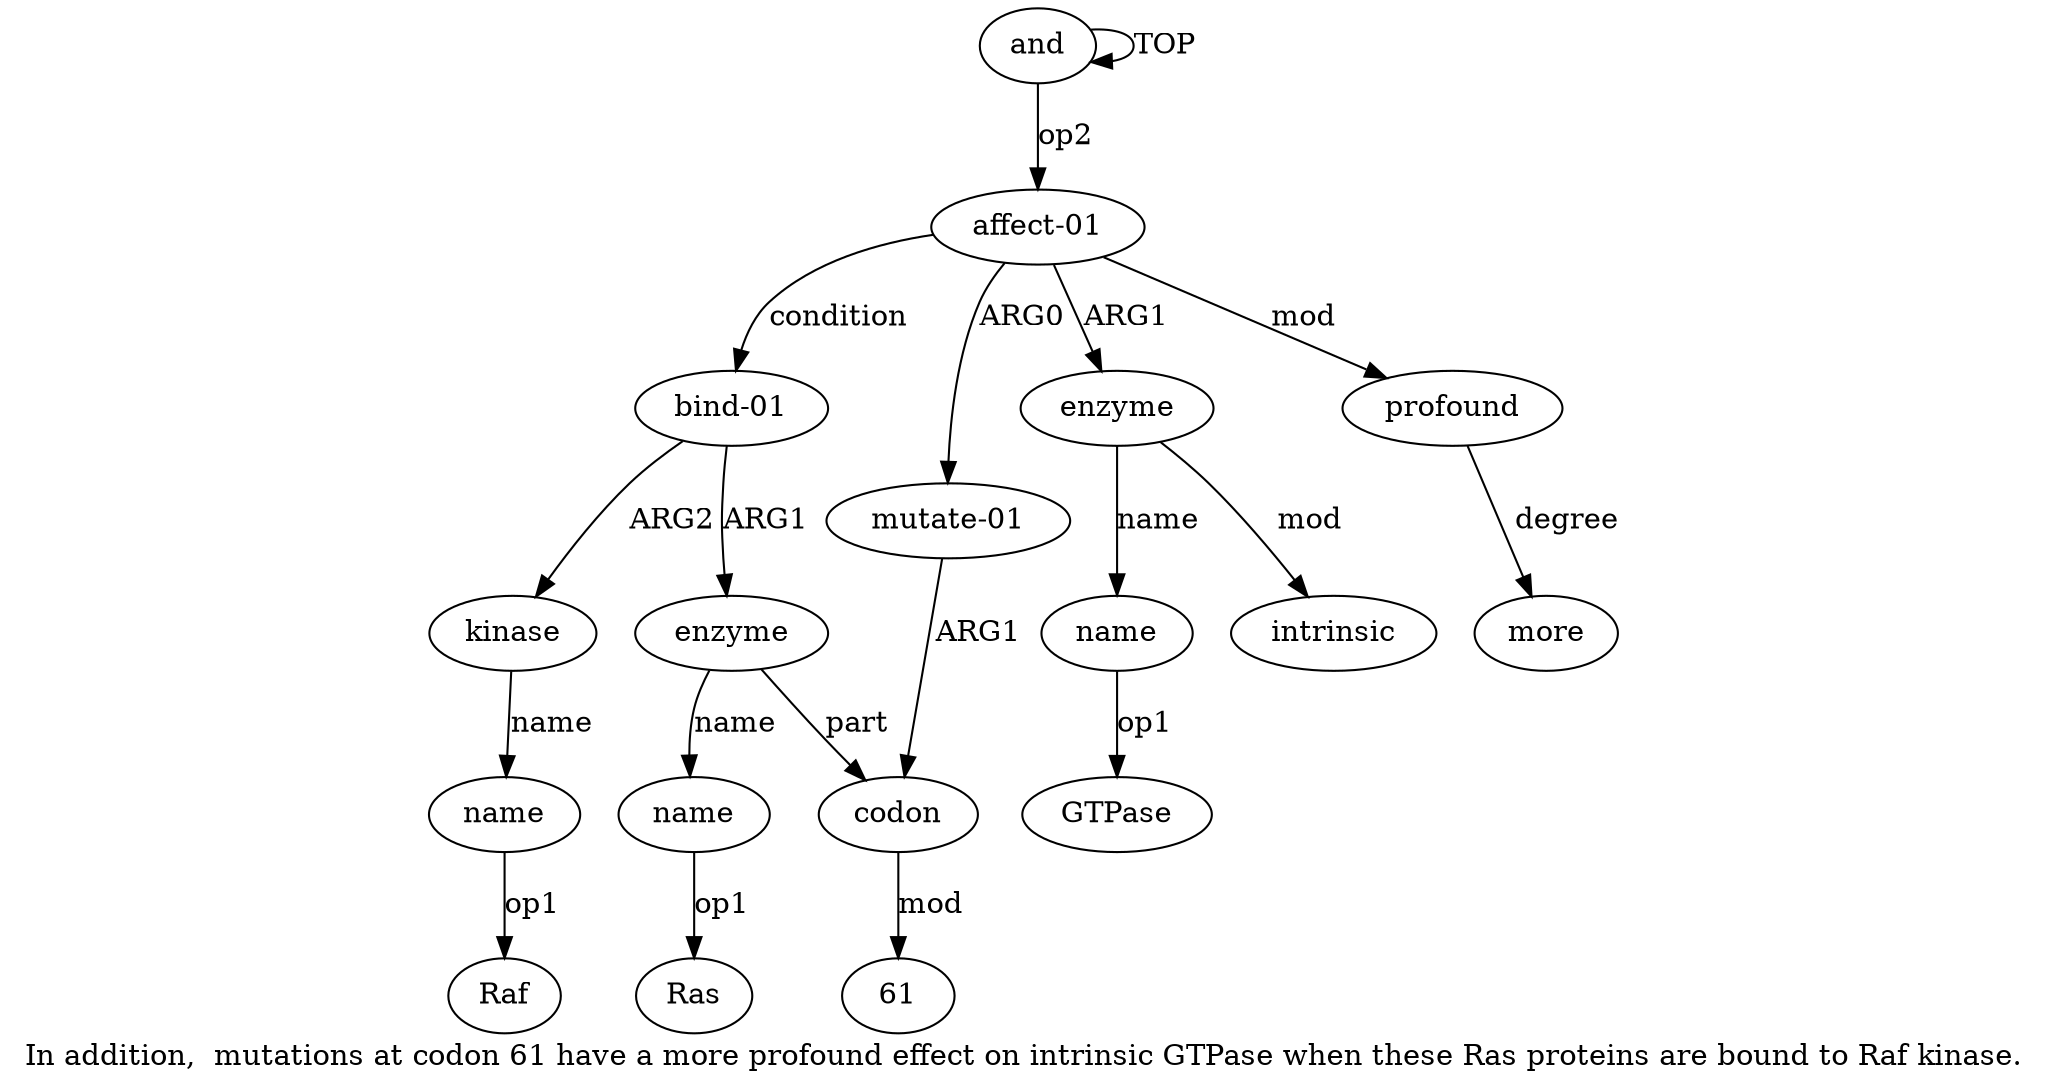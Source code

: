 digraph  {
	graph [label="In addition,  mutations at codon 61 have a more profound effect on intrinsic GTPase when these Ras proteins are bound to Raf kinase."];
	node [label="\N"];
	"a5 Ras"	 [color=black,
		gold_ind=-1,
		gold_label=Ras,
		label=Ras,
		test_ind=-1,
		test_label=Ras];
	"a3 61"	 [color=black,
		gold_ind=-1,
		gold_label=61,
		label=61,
		test_ind=-1,
		test_label=61];
	a11	 [color=black,
		gold_ind=11,
		gold_label="bind-01",
		label="bind-01",
		test_ind=11,
		test_label="bind-01"];
	a12	 [color=black,
		gold_ind=12,
		gold_label=kinase,
		label=kinase,
		test_ind=12,
		test_label=kinase];
	a11 -> a12 [key=0,
	color=black,
	gold_label=ARG2,
	label=ARG2,
	test_label=ARG2];
a4 [color=black,
	gold_ind=4,
	gold_label=enzyme,
	label=enzyme,
	test_ind=4,
	test_label=enzyme];
a11 -> a4 [key=0,
color=black,
gold_label=ARG1,
label=ARG1,
test_label=ARG1];
a10 [color=black,
gold_ind=10,
gold_label=more,
label=more,
test_ind=10,
test_label=more];
a13 [color=black,
gold_ind=13,
gold_label=name,
label=name,
test_ind=13,
test_label=name];
"a13 Raf" [color=black,
gold_ind=-1,
gold_label=Raf,
label=Raf,
test_ind=-1,
test_label=Raf];
a13 -> "a13 Raf" [key=0,
color=black,
gold_label=op1,
label=op1,
test_label=op1];
a12 -> a13 [key=0,
color=black,
gold_label=name,
label=name,
test_label=name];
"a7 GTPase" [color=black,
gold_ind=-1,
gold_label=GTPase,
label=GTPase,
test_ind=-1,
test_label=GTPase];
a1 [color=black,
gold_ind=1,
gold_label="affect-01",
label="affect-01",
test_ind=1,
test_label="affect-01"];
a1 -> a11 [key=0,
color=black,
gold_label=condition,
label=condition,
test_label=condition];
a2 [color=black,
gold_ind=2,
gold_label="mutate-01",
label="mutate-01",
test_ind=2,
test_label="mutate-01"];
a1 -> a2 [key=0,
color=black,
gold_label=ARG0,
label=ARG0,
test_label=ARG0];
a6 [color=black,
gold_ind=6,
gold_label=enzyme,
label=enzyme,
test_ind=6,
test_label=enzyme];
a1 -> a6 [key=0,
color=black,
gold_label=ARG1,
label=ARG1,
test_label=ARG1];
a9 [color=black,
gold_ind=9,
gold_label=profound,
label=profound,
test_ind=9,
test_label=profound];
a1 -> a9 [key=0,
color=black,
gold_label=mod,
label=mod,
test_label=mod];
a0 [color=black,
gold_ind=0,
gold_label=and,
label=and,
test_ind=0,
test_label=and];
a0 -> a1 [key=0,
color=black,
gold_label=op2,
label=op2,
test_label=op2];
a0 -> a0 [key=0,
color=black,
gold_label=TOP,
label=TOP,
test_label=TOP];
a3 [color=black,
gold_ind=3,
gold_label=codon,
label=codon,
test_ind=3,
test_label=codon];
a3 -> "a3 61" [key=0,
color=black,
gold_label=mod,
label=mod,
test_label=mod];
a2 -> a3 [key=0,
color=black,
gold_label=ARG1,
label=ARG1,
test_label=ARG1];
a5 [color=black,
gold_ind=5,
gold_label=name,
label=name,
test_ind=5,
test_label=name];
a5 -> "a5 Ras" [key=0,
color=black,
gold_label=op1,
label=op1,
test_label=op1];
a4 -> a3 [key=0,
color=black,
gold_label=part,
label=part,
test_label=part];
a4 -> a5 [key=0,
color=black,
gold_label=name,
label=name,
test_label=name];
a7 [color=black,
gold_ind=7,
gold_label=name,
label=name,
test_ind=7,
test_label=name];
a7 -> "a7 GTPase" [key=0,
color=black,
gold_label=op1,
label=op1,
test_label=op1];
a6 -> a7 [key=0,
color=black,
gold_label=name,
label=name,
test_label=name];
a8 [color=black,
gold_ind=8,
gold_label=intrinsic,
label=intrinsic,
test_ind=8,
test_label=intrinsic];
a6 -> a8 [key=0,
color=black,
gold_label=mod,
label=mod,
test_label=mod];
a9 -> a10 [key=0,
color=black,
gold_label=degree,
label=degree,
test_label=degree];
}
